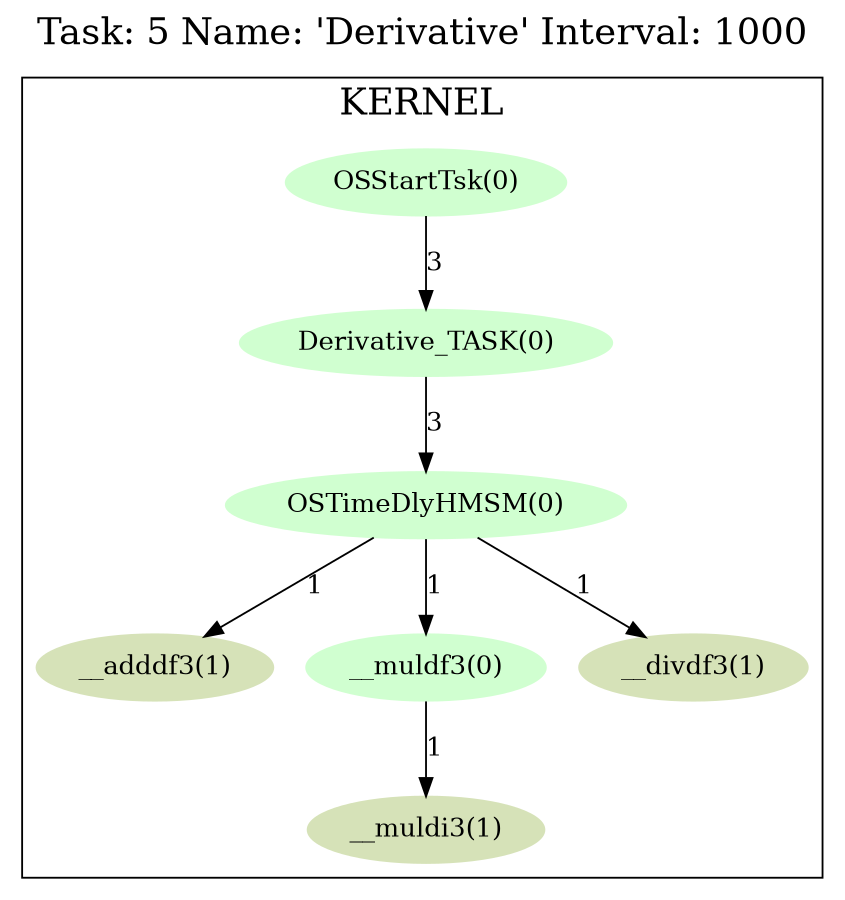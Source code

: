 digraph prof {
  size="6,6";
  ratio = fill;
  fontsize = "20";
  node [style=filled];
  labelloc = "t";
  label = "Task: 5 Name: 'Derivative' Interval: 1000";
  subgraph cluster_kernel {
    label = "KERNEL";
    "F1" [label = "Derivative_TASK(0)"];
    "F1" -> "F2" [label = 3];
    "F3" [label = "__adddf3(1)"];
    "F4" [label = "__muldf3(0)"];
    "F4" -> "F5" [label = 1];
    "F5" [label = "__muldi3(1)"];
    "F2" [label = "OSTimeDlyHMSM(0)"];
    "F2" -> "F3" [label = 1];
    "F2" -> "F4" [label = 1];
    "F2" -> "F6" [label = 1];
    "F0" [label = "OSStartTsk(0)"];
    "F0" -> "F1" [label = 3];
    "F6" [label = "__divdf3(1)"];
    "F1" [color="#d0ffd0"];
    "F3" [color="#d6e2b8"];
    "F4" [color="#d0ffd0"];
    "F5" [color="#d6e2b8"];
    "F2" [color="#d0ffd0"];
    "F0" [color="#d0ffd0"];
    "F6" [color="#d6e2b8"];
  }
}
